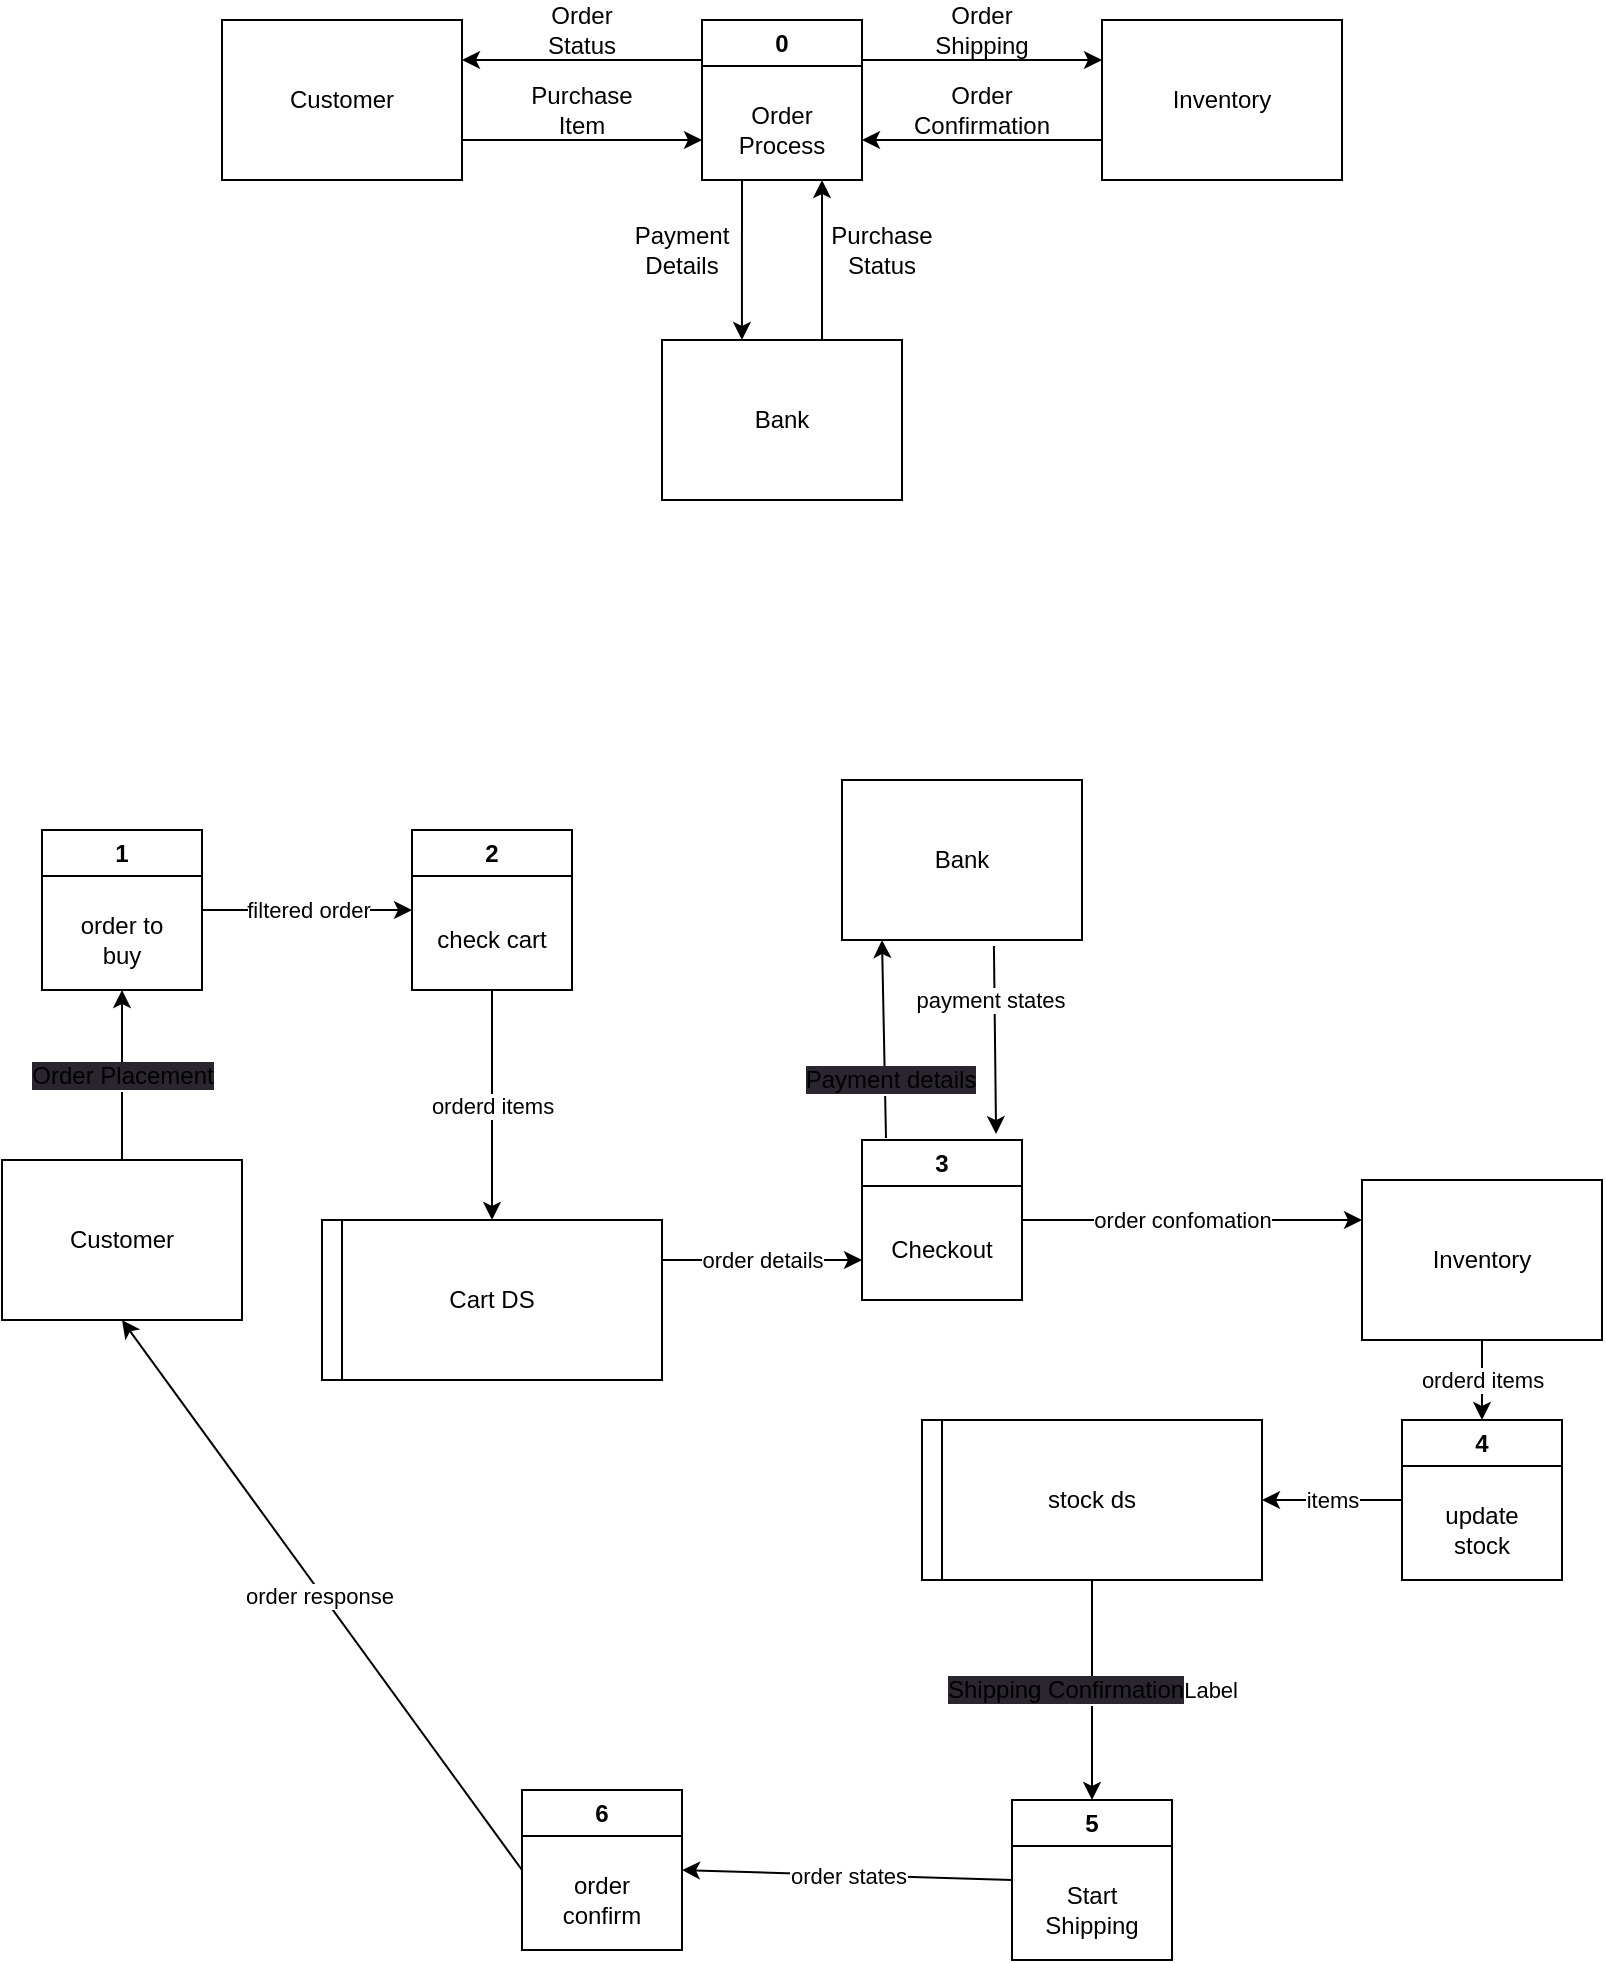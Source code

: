 <mxfile>
    <diagram id="LkKeJadN994gbaknp_hk" name="Page-1">
        <mxGraphModel dx="1130" dy="779" grid="1" gridSize="10" guides="1" tooltips="1" connect="1" arrows="1" fold="1" page="1" pageScale="1" pageWidth="850" pageHeight="1100" math="0" shadow="0">
            <root>
                <mxCell id="0"/>
                <mxCell id="1" parent="0"/>
                <mxCell id="65" value="" style="group" parent="1" vertex="1" connectable="0">
                    <mxGeometry x="570" y="70" width="120" height="80" as="geometry"/>
                </mxCell>
                <mxCell id="63" value="" style="rounded=0;whiteSpace=wrap;html=1;" parent="65" vertex="1">
                    <mxGeometry width="120" height="80" as="geometry"/>
                </mxCell>
                <mxCell id="64" value="Inventory" style="text;html=1;strokeColor=none;fillColor=none;align=center;verticalAlign=middle;whiteSpace=wrap;rounded=0;" parent="65" vertex="1">
                    <mxGeometry x="30" y="20" width="60" height="40" as="geometry"/>
                </mxCell>
                <mxCell id="184" style="edgeStyle=none;html=1;exitX=0.25;exitY=1;exitDx=0;exitDy=0;entryX=0.333;entryY=0;entryDx=0;entryDy=0;entryPerimeter=0;" parent="1" source="79" target="169" edge="1">
                    <mxGeometry relative="1" as="geometry"/>
                </mxCell>
                <mxCell id="186" style="edgeStyle=none;html=1;exitX=0.75;exitY=1;exitDx=0;exitDy=0;entryX=0.75;entryY=1;entryDx=0;entryDy=0;" parent="1" target="79" edge="1">
                    <mxGeometry relative="1" as="geometry">
                        <mxPoint x="430" y="230" as="sourcePoint"/>
                    </mxGeometry>
                </mxCell>
                <mxCell id="188" style="edgeStyle=none;html=1;exitX=1;exitY=0.25;exitDx=0;exitDy=0;entryX=0;entryY=0.25;entryDx=0;entryDy=0;" parent="1" source="79" target="63" edge="1">
                    <mxGeometry relative="1" as="geometry">
                        <mxPoint x="570" y="110" as="targetPoint"/>
                    </mxGeometry>
                </mxCell>
                <mxCell id="191" style="edgeStyle=none;html=1;exitX=0;exitY=0.25;exitDx=0;exitDy=0;entryX=1;entryY=0.25;entryDx=0;entryDy=0;" parent="1" source="79" target="60" edge="1">
                    <mxGeometry relative="1" as="geometry"/>
                </mxCell>
                <mxCell id="79" value="0" style="swimlane;whiteSpace=wrap;html=1;" parent="1" vertex="1">
                    <mxGeometry x="370" y="70" width="80" height="80" as="geometry"/>
                </mxCell>
                <mxCell id="82" value="Order Process" style="text;html=1;strokeColor=none;fillColor=none;align=center;verticalAlign=middle;whiteSpace=wrap;rounded=0;" parent="79" vertex="1">
                    <mxGeometry x="10" y="40" width="60" height="30" as="geometry"/>
                </mxCell>
                <mxCell id="92" value="" style="group" parent="1" vertex="1" connectable="0">
                    <mxGeometry x="130" y="70" width="120" height="80" as="geometry"/>
                </mxCell>
                <mxCell id="60" value="" style="rounded=0;whiteSpace=wrap;html=1;" parent="92" vertex="1">
                    <mxGeometry width="120" height="80" as="geometry"/>
                </mxCell>
                <mxCell id="85" value="Customer" style="text;html=1;strokeColor=none;fillColor=none;align=center;verticalAlign=middle;whiteSpace=wrap;rounded=0;" parent="92" vertex="1">
                    <mxGeometry x="30" y="25" width="60" height="30" as="geometry"/>
                </mxCell>
                <mxCell id="168" value="" style="group" parent="1" vertex="1" connectable="0">
                    <mxGeometry x="350" y="230" width="120" height="80" as="geometry"/>
                </mxCell>
                <mxCell id="169" value="" style="rounded=0;whiteSpace=wrap;html=1;" parent="168" vertex="1">
                    <mxGeometry width="120" height="80" as="geometry"/>
                </mxCell>
                <mxCell id="170" value="Bank" style="text;html=1;strokeColor=none;fillColor=none;align=center;verticalAlign=middle;whiteSpace=wrap;rounded=0;" parent="168" vertex="1">
                    <mxGeometry x="30" y="20" width="60" height="40" as="geometry"/>
                </mxCell>
                <mxCell id="182" style="edgeStyle=none;html=1;exitX=1;exitY=0.75;exitDx=0;exitDy=0;entryX=0;entryY=0.75;entryDx=0;entryDy=0;" parent="1" source="60" target="79" edge="1">
                    <mxGeometry relative="1" as="geometry"/>
                </mxCell>
                <mxCell id="183" value="Purchase Item" style="text;html=1;strokeColor=none;fillColor=none;align=center;verticalAlign=middle;whiteSpace=wrap;rounded=0;" parent="1" vertex="1">
                    <mxGeometry x="280" y="100" width="60" height="30" as="geometry"/>
                </mxCell>
                <mxCell id="185" value="Payment Details" style="text;html=1;strokeColor=none;fillColor=none;align=center;verticalAlign=middle;whiteSpace=wrap;rounded=0;" parent="1" vertex="1">
                    <mxGeometry x="330" y="170" width="60" height="30" as="geometry"/>
                </mxCell>
                <mxCell id="187" value="Purchase Status" style="text;html=1;strokeColor=none;fillColor=none;align=center;verticalAlign=middle;whiteSpace=wrap;rounded=0;" parent="1" vertex="1">
                    <mxGeometry x="430" y="170" width="60" height="30" as="geometry"/>
                </mxCell>
                <mxCell id="190" value="Order Shipping" style="text;html=1;strokeColor=none;fillColor=none;align=center;verticalAlign=middle;whiteSpace=wrap;rounded=0;" parent="1" vertex="1">
                    <mxGeometry x="480" y="60" width="60" height="30" as="geometry"/>
                </mxCell>
                <mxCell id="192" value="Order Status" style="text;html=1;strokeColor=none;fillColor=none;align=center;verticalAlign=middle;whiteSpace=wrap;rounded=0;" parent="1" vertex="1">
                    <mxGeometry x="280" y="60" width="60" height="30" as="geometry"/>
                </mxCell>
                <mxCell id="194" style="edgeStyle=none;html=1;exitX=0;exitY=0.75;exitDx=0;exitDy=0;entryX=1;entryY=0.75;entryDx=0;entryDy=0;" parent="1" source="63" target="79" edge="1">
                    <mxGeometry relative="1" as="geometry"/>
                </mxCell>
                <mxCell id="195" value="Order Confirmation" style="text;html=1;strokeColor=none;fillColor=none;align=center;verticalAlign=middle;whiteSpace=wrap;rounded=0;" parent="1" vertex="1">
                    <mxGeometry x="480" y="100" width="60" height="30" as="geometry"/>
                </mxCell>
                <mxCell id="202" value="" style="group" parent="1" vertex="1" connectable="0">
                    <mxGeometry x="20" y="640" width="120" height="80" as="geometry"/>
                </mxCell>
                <mxCell id="203" value="" style="rounded=0;whiteSpace=wrap;html=1;" parent="202" vertex="1">
                    <mxGeometry width="120" height="80" as="geometry"/>
                </mxCell>
                <mxCell id="204" value="Customer" style="text;html=1;strokeColor=none;fillColor=none;align=center;verticalAlign=middle;whiteSpace=wrap;rounded=0;" parent="202" vertex="1">
                    <mxGeometry x="30" y="25" width="60" height="30" as="geometry"/>
                </mxCell>
                <mxCell id="205" value="" style="group" parent="1" vertex="1" connectable="0">
                    <mxGeometry x="700" y="650" width="120" height="80" as="geometry"/>
                </mxCell>
                <mxCell id="206" value="" style="rounded=0;whiteSpace=wrap;html=1;" parent="205" vertex="1">
                    <mxGeometry width="120" height="80" as="geometry"/>
                </mxCell>
                <mxCell id="207" value="Inventory" style="text;html=1;strokeColor=none;fillColor=none;align=center;verticalAlign=middle;whiteSpace=wrap;rounded=0;" parent="205" vertex="1">
                    <mxGeometry x="30" y="20" width="60" height="40" as="geometry"/>
                </mxCell>
                <mxCell id="208" value="" style="swimlane;horizontal=0;whiteSpace=wrap;html=1;startSize=10;" parent="1" vertex="1">
                    <mxGeometry x="180" y="670" width="170" height="80" as="geometry"/>
                </mxCell>
                <mxCell id="312" value="Cart DS" style="text;html=1;strokeColor=none;fillColor=none;align=center;verticalAlign=middle;whiteSpace=wrap;rounded=0;" vertex="1" parent="208">
                    <mxGeometry x="55" y="25" width="60" height="30" as="geometry"/>
                </mxCell>
                <mxCell id="210" value="" style="group" parent="1" vertex="1" connectable="0">
                    <mxGeometry x="440" y="450" width="120" height="80" as="geometry"/>
                </mxCell>
                <mxCell id="211" value="" style="rounded=0;whiteSpace=wrap;html=1;" parent="210" vertex="1">
                    <mxGeometry width="120" height="80" as="geometry"/>
                </mxCell>
                <mxCell id="212" value="Bank" style="text;html=1;strokeColor=none;fillColor=none;align=center;verticalAlign=middle;whiteSpace=wrap;rounded=0;" parent="210" vertex="1">
                    <mxGeometry x="30" y="20" width="60" height="40" as="geometry"/>
                </mxCell>
                <mxCell id="214" value="3" style="swimlane;whiteSpace=wrap;html=1;startSize=23;" parent="1" vertex="1">
                    <mxGeometry x="450" y="630" width="80" height="80" as="geometry"/>
                </mxCell>
                <mxCell id="215" value="Checkout" style="text;html=1;strokeColor=none;fillColor=none;align=center;verticalAlign=middle;whiteSpace=wrap;rounded=0;" parent="214" vertex="1">
                    <mxGeometry x="10" y="40" width="60" height="30" as="geometry"/>
                </mxCell>
                <mxCell id="227" value="1" style="swimlane;whiteSpace=wrap;html=1;" parent="1" vertex="1">
                    <mxGeometry x="40" y="475" width="80" height="80" as="geometry"/>
                </mxCell>
                <mxCell id="228" value="order to buy" style="text;html=1;strokeColor=none;fillColor=none;align=center;verticalAlign=middle;whiteSpace=wrap;rounded=0;" parent="227" vertex="1">
                    <mxGeometry x="10" y="40" width="60" height="30" as="geometry"/>
                </mxCell>
                <mxCell id="232" value="2" style="swimlane;whiteSpace=wrap;html=1;" parent="1" vertex="1">
                    <mxGeometry x="225" y="475" width="80" height="80" as="geometry"/>
                </mxCell>
                <mxCell id="233" value="check cart" style="text;html=1;strokeColor=none;fillColor=none;align=center;verticalAlign=middle;whiteSpace=wrap;rounded=0;" parent="232" vertex="1">
                    <mxGeometry x="10" y="40" width="60" height="30" as="geometry"/>
                </mxCell>
                <mxCell id="260" value="5" style="swimlane;whiteSpace=wrap;html=1;" parent="1" vertex="1">
                    <mxGeometry x="525" y="960" width="80" height="80" as="geometry"/>
                </mxCell>
                <mxCell id="261" value="Start Shipping" style="text;html=1;strokeColor=none;fillColor=none;align=center;verticalAlign=middle;whiteSpace=wrap;rounded=0;" parent="260" vertex="1">
                    <mxGeometry x="10" y="40" width="60" height="30" as="geometry"/>
                </mxCell>
                <mxCell id="275" value="4" style="swimlane;whiteSpace=wrap;html=1;" parent="1" vertex="1">
                    <mxGeometry x="720" y="770" width="80" height="80" as="geometry"/>
                </mxCell>
                <mxCell id="276" value="update stock" style="text;html=1;strokeColor=none;fillColor=none;align=center;verticalAlign=middle;whiteSpace=wrap;rounded=0;" parent="275" vertex="1">
                    <mxGeometry x="10" y="40" width="60" height="30" as="geometry"/>
                </mxCell>
                <mxCell id="286" value="" style="endArrow=classic;html=1;entryX=0.5;entryY=0;entryDx=0;entryDy=0;exitX=0.5;exitY=1;exitDx=0;exitDy=0;" parent="1" source="311" target="260" edge="1">
                    <mxGeometry relative="1" as="geometry">
                        <mxPoint x="990" y="610" as="sourcePoint"/>
                        <mxPoint x="820" y="715" as="targetPoint"/>
                    </mxGeometry>
                </mxCell>
                <mxCell id="287" value="&lt;span style=&quot;font-size: 12px; background-color: rgb(42, 37, 47);&quot;&gt;Shipping Confirmation&lt;/span&gt;Label" style="edgeLabel;resizable=0;html=1;align=center;verticalAlign=middle;" parent="286" connectable="0" vertex="1">
                    <mxGeometry relative="1" as="geometry"/>
                </mxCell>
                <mxCell id="289" value="" style="endArrow=classic;html=1;exitX=0.5;exitY=1;exitDx=0;exitDy=0;entryX=0.5;entryY=0;entryDx=0;entryDy=0;" parent="1" source="232" target="208" edge="1">
                    <mxGeometry relative="1" as="geometry">
                        <mxPoint x="100" y="430" as="sourcePoint"/>
                        <mxPoint x="300" y="780" as="targetPoint"/>
                    </mxGeometry>
                </mxCell>
                <mxCell id="290" value="orderd items" style="edgeLabel;resizable=0;html=1;align=center;verticalAlign=middle;" parent="289" connectable="0" vertex="1">
                    <mxGeometry relative="1" as="geometry"/>
                </mxCell>
                <mxCell id="291" value="" style="endArrow=classic;html=1;exitX=1;exitY=0.25;exitDx=0;exitDy=0;entryX=0;entryY=0.75;entryDx=0;entryDy=0;" parent="1" edge="1" target="214" source="208">
                    <mxGeometry relative="1" as="geometry">
                        <mxPoint x="110" y="440" as="sourcePoint"/>
                        <mxPoint x="210" y="440" as="targetPoint"/>
                    </mxGeometry>
                </mxCell>
                <mxCell id="292" value="order details" style="edgeLabel;resizable=0;html=1;align=center;verticalAlign=middle;" parent="291" connectable="0" vertex="1">
                    <mxGeometry relative="1" as="geometry"/>
                </mxCell>
                <mxCell id="293" value="" style="endArrow=classic;html=1;exitX=1;exitY=0.5;exitDx=0;exitDy=0;entryX=0;entryY=0.25;entryDx=0;entryDy=0;" parent="1" edge="1" target="206" source="214">
                    <mxGeometry relative="1" as="geometry">
                        <mxPoint x="390" y="510" as="sourcePoint"/>
                        <mxPoint x="670" y="340" as="targetPoint"/>
                        <Array as="points"/>
                    </mxGeometry>
                </mxCell>
                <mxCell id="294" value="order confomation" style="edgeLabel;resizable=0;html=1;align=center;verticalAlign=middle;" parent="293" connectable="0" vertex="1">
                    <mxGeometry relative="1" as="geometry">
                        <mxPoint x="-5" as="offset"/>
                    </mxGeometry>
                </mxCell>
                <mxCell id="295" value="" style="endArrow=classic;html=1;exitX=0.15;exitY=-0.012;exitDx=0;exitDy=0;exitPerimeter=0;" parent="1" edge="1" source="214">
                    <mxGeometry relative="1" as="geometry">
                        <mxPoint x="370" y="620" as="sourcePoint"/>
                        <mxPoint x="460" y="530" as="targetPoint"/>
                    </mxGeometry>
                </mxCell>
                <mxCell id="296" value="&lt;span style=&quot;font-size: 12px; background-color: rgb(42, 37, 47);&quot;&gt;Payment details&lt;/span&gt;" style="edgeLabel;resizable=0;html=1;align=center;verticalAlign=middle;" parent="295" connectable="0" vertex="1">
                    <mxGeometry relative="1" as="geometry">
                        <mxPoint x="3" y="20" as="offset"/>
                    </mxGeometry>
                </mxCell>
                <mxCell id="297" value="" style="endArrow=classic;html=1;exitX=0.5;exitY=1;exitDx=0;exitDy=0;entryX=0.5;entryY=0;entryDx=0;entryDy=0;" parent="1" edge="1" target="275" source="206">
                    <mxGeometry relative="1" as="geometry">
                        <mxPoint x="700" y="440" as="sourcePoint"/>
                        <mxPoint x="760" y="420" as="targetPoint"/>
                    </mxGeometry>
                </mxCell>
                <mxCell id="298" value="orderd items" style="edgeLabel;resizable=0;html=1;align=center;verticalAlign=middle;" parent="297" connectable="0" vertex="1">
                    <mxGeometry relative="1" as="geometry"/>
                </mxCell>
                <mxCell id="299" value="" style="endArrow=classic;html=1;exitX=0.5;exitY=0;exitDx=0;exitDy=0;entryX=0.5;entryY=1;entryDx=0;entryDy=0;" parent="1" source="203" target="227" edge="1">
                    <mxGeometry relative="1" as="geometry">
                        <mxPoint x="150" y="480" as="sourcePoint"/>
                        <mxPoint x="90" y="520" as="targetPoint"/>
                        <Array as="points"/>
                    </mxGeometry>
                </mxCell>
                <mxCell id="300" value="&lt;span style=&quot;font-size: 12px; background-color: rgb(42, 37, 47);&quot;&gt;Order Placement&lt;/span&gt;" style="edgeLabel;resizable=0;html=1;align=center;verticalAlign=middle;" parent="299" connectable="0" vertex="1">
                    <mxGeometry relative="1" as="geometry"/>
                </mxCell>
                <mxCell id="307" value="" style="endArrow=classic;html=1;entryX=0;entryY=0.5;entryDx=0;entryDy=0;exitX=1;exitY=0.5;exitDx=0;exitDy=0;" parent="1" target="232" edge="1" source="227">
                    <mxGeometry relative="1" as="geometry">
                        <mxPoint x="-70" y="310" as="sourcePoint"/>
                        <mxPoint x="260" y="490" as="targetPoint"/>
                    </mxGeometry>
                </mxCell>
                <mxCell id="308" value="filtered order" style="edgeLabel;resizable=0;html=1;align=center;verticalAlign=middle;" parent="307" connectable="0" vertex="1">
                    <mxGeometry relative="1" as="geometry"/>
                </mxCell>
                <mxCell id="311" value="" style="swimlane;horizontal=0;whiteSpace=wrap;html=1;startSize=10;" vertex="1" parent="1">
                    <mxGeometry x="480" y="770" width="170" height="80" as="geometry"/>
                </mxCell>
                <mxCell id="209" value="stock ds" style="text;html=1;strokeColor=none;fillColor=none;align=center;verticalAlign=middle;whiteSpace=wrap;rounded=0;" parent="311" vertex="1">
                    <mxGeometry x="55" y="25" width="60" height="30" as="geometry"/>
                </mxCell>
                <mxCell id="319" value="" style="endArrow=classic;html=1;entryX=0.838;entryY=-0.037;entryDx=0;entryDy=0;exitX=0.633;exitY=1.038;exitDx=0;exitDy=0;exitPerimeter=0;entryPerimeter=0;" edge="1" parent="1" source="211" target="214">
                    <mxGeometry relative="1" as="geometry">
                        <mxPoint x="460" y="530" as="sourcePoint"/>
                        <mxPoint x="410" y="640" as="targetPoint"/>
                    </mxGeometry>
                </mxCell>
                <mxCell id="320" value="payment states" style="edgeLabel;resizable=0;html=1;align=center;verticalAlign=middle;" connectable="0" vertex="1" parent="319">
                    <mxGeometry relative="1" as="geometry">
                        <mxPoint x="-3" y="-20" as="offset"/>
                    </mxGeometry>
                </mxCell>
                <mxCell id="321" value="" style="endArrow=classic;html=1;exitX=0;exitY=0.5;exitDx=0;exitDy=0;entryX=1;entryY=0.5;entryDx=0;entryDy=0;" edge="1" parent="1" source="275" target="311">
                    <mxGeometry relative="1" as="geometry">
                        <mxPoint x="785.0" y="530" as="sourcePoint"/>
                        <mxPoint x="885.0" y="520" as="targetPoint"/>
                    </mxGeometry>
                </mxCell>
                <mxCell id="322" value="items" style="edgeLabel;resizable=0;html=1;align=center;verticalAlign=middle;" connectable="0" vertex="1" parent="321">
                    <mxGeometry relative="1" as="geometry"/>
                </mxCell>
                <mxCell id="323" value="" style="endArrow=classic;html=1;exitX=0;exitY=0.5;exitDx=0;exitDy=0;entryX=1;entryY=0.5;entryDx=0;entryDy=0;" edge="1" parent="1" source="260" target="328">
                    <mxGeometry relative="1" as="geometry">
                        <mxPoint x="340.0" y="840" as="sourcePoint"/>
                        <mxPoint x="440.0" y="830" as="targetPoint"/>
                    </mxGeometry>
                </mxCell>
                <mxCell id="324" value="order states" style="edgeLabel;resizable=0;html=1;align=center;verticalAlign=middle;" connectable="0" vertex="1" parent="323">
                    <mxGeometry relative="1" as="geometry"/>
                </mxCell>
                <mxCell id="325" value="" style="endArrow=classic;html=1;exitX=0;exitY=0.5;exitDx=0;exitDy=0;entryX=0.5;entryY=1;entryDx=0;entryDy=0;" edge="1" parent="1" source="328" target="203">
                    <mxGeometry relative="1" as="geometry">
                        <mxPoint x="250.0" y="830" as="sourcePoint"/>
                        <mxPoint x="350" y="820" as="targetPoint"/>
                    </mxGeometry>
                </mxCell>
                <mxCell id="326" value="order response&amp;nbsp;" style="edgeLabel;resizable=0;html=1;align=center;verticalAlign=middle;" connectable="0" vertex="1" parent="325">
                    <mxGeometry relative="1" as="geometry"/>
                </mxCell>
                <mxCell id="328" value="6" style="swimlane;whiteSpace=wrap;html=1;" vertex="1" parent="1">
                    <mxGeometry x="280" y="955" width="80" height="80" as="geometry"/>
                </mxCell>
                <mxCell id="329" value="order confirm" style="text;html=1;strokeColor=none;fillColor=none;align=center;verticalAlign=middle;whiteSpace=wrap;rounded=0;" vertex="1" parent="328">
                    <mxGeometry x="10" y="40" width="60" height="30" as="geometry"/>
                </mxCell>
            </root>
        </mxGraphModel>
    </diagram>
</mxfile>